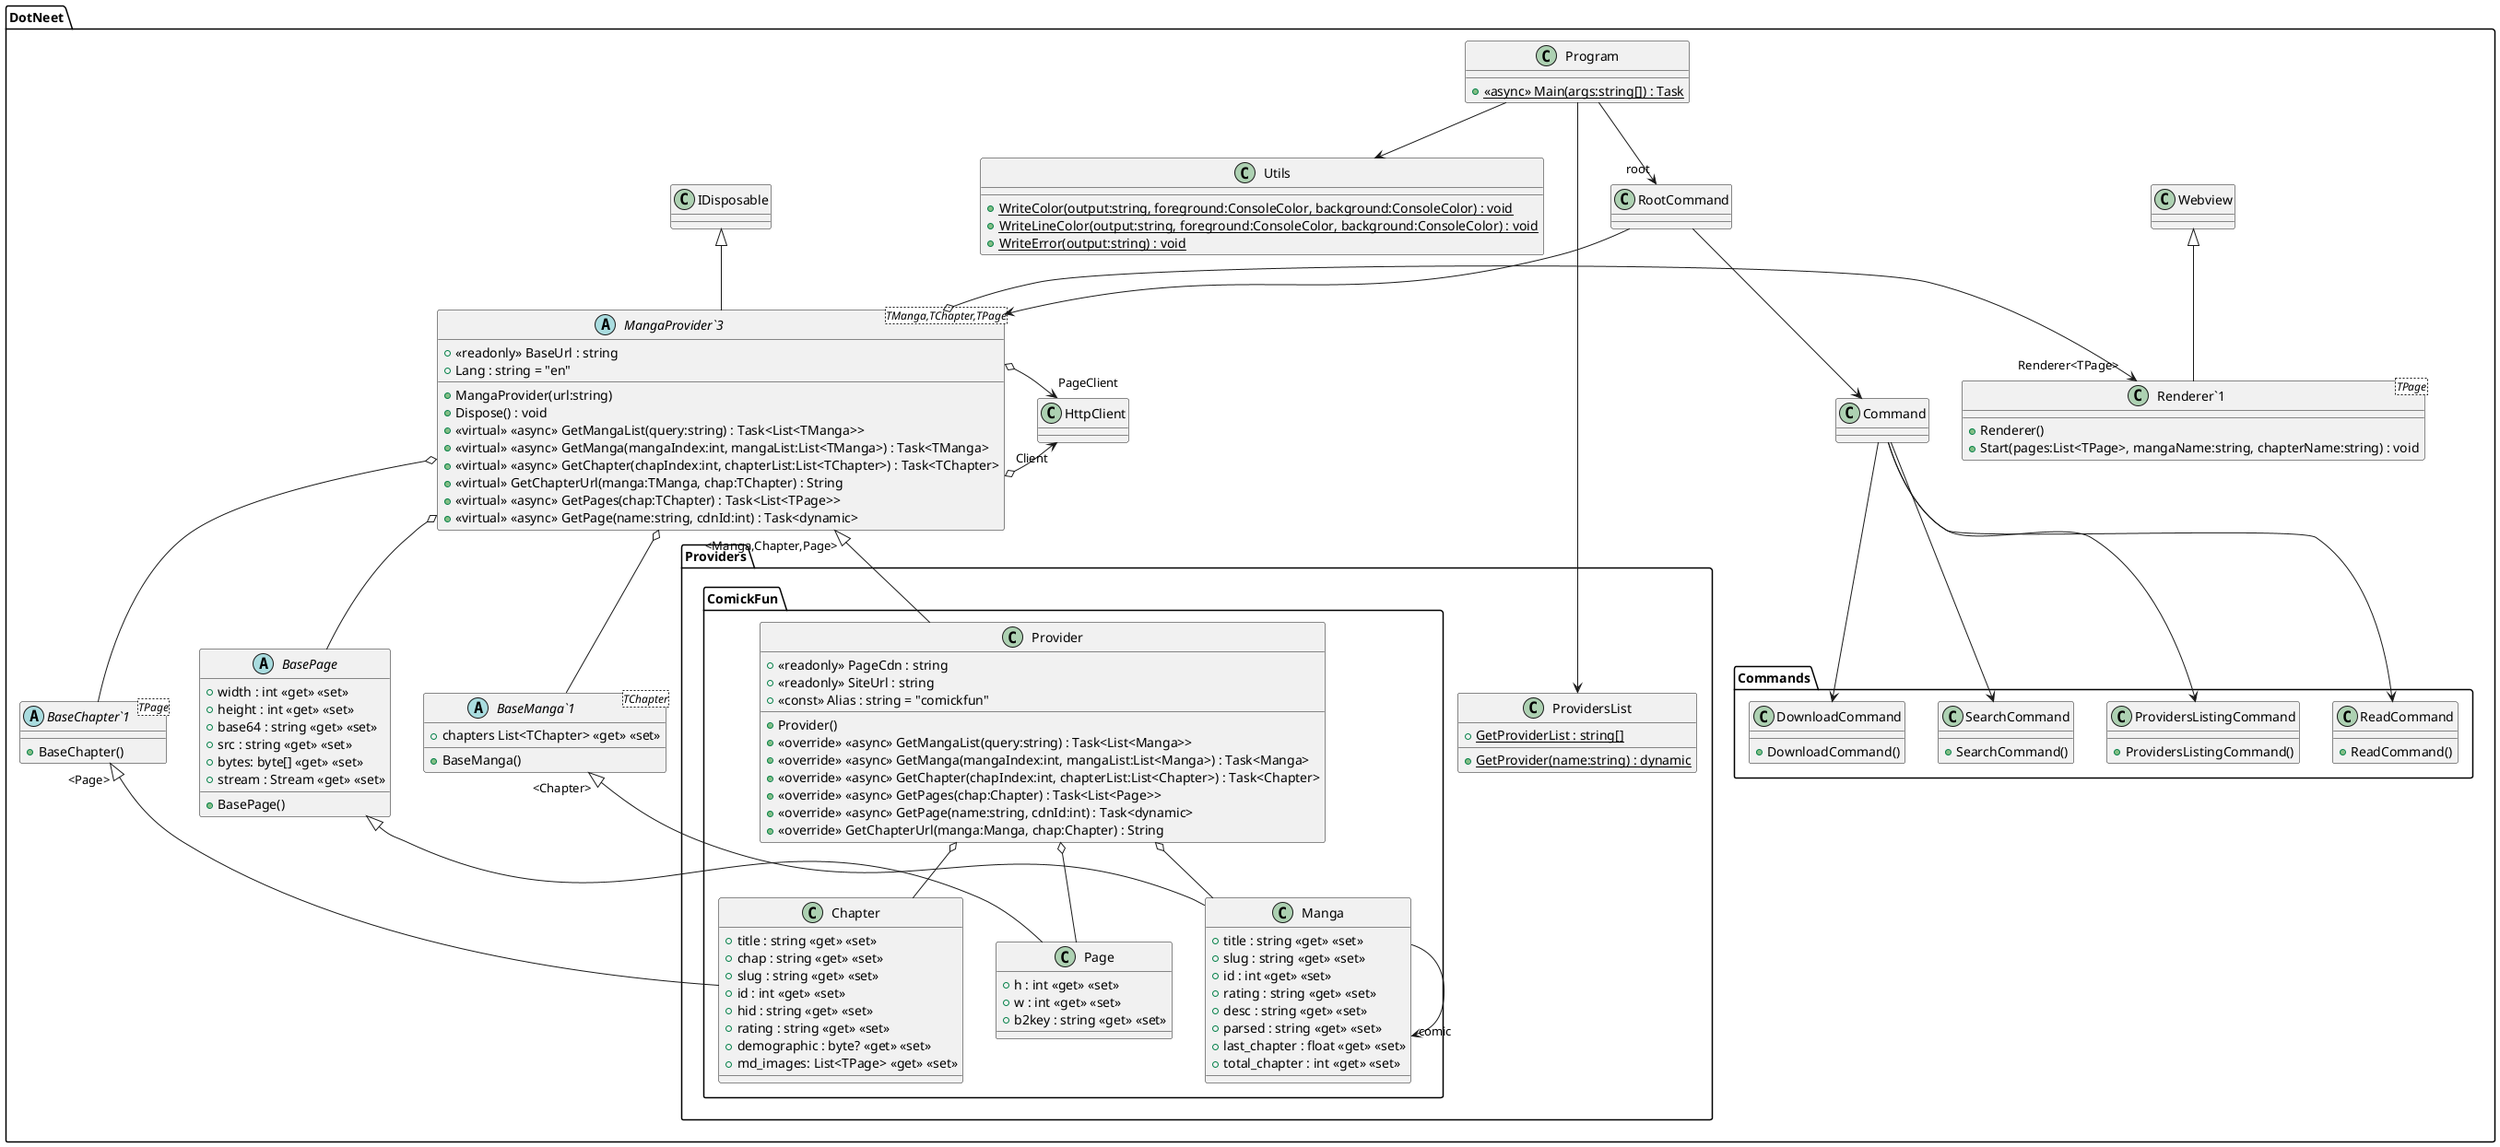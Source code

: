 @startuml
namespace DotNeet {
	class Utils {
		+ {static} WriteColor(output:string, foreground:ConsoleColor, background:ConsoleColor) : void
		+ {static} WriteLineColor(output:string, foreground:ConsoleColor, background:ConsoleColor) : void
		+ {static} WriteError(output:string) : void
	}

	abstract class BasePage {
		+ BasePage()
		+ width : int <<get>> <<set>>
		+ height : int <<get>> <<set>>
		+ base64 : string <<get>> <<set>>
		+ src : string <<get>> <<set>>
		+ bytes: byte[] <<get>> <<set>>
		+ stream : Stream <<get>> <<set>>
	}

	abstract class "BaseChapter`1"<TPage> {
		+ BaseChapter()
	}

	abstract class "BaseManga`1"<TChapter> {
		+ BaseManga()
		+ chapters List<TChapter> <<get>> <<set>>
	}

	abstract class "MangaProvider`3"<TManga,TChapter,TPage> {
		+ <<readonly>> BaseUrl : string
		+ Lang : string = "en"
		+ MangaProvider(url:string)
		+ Dispose() : void
		+ <<virtual>> <<async>> GetMangaList(query:string) : Task<List<TManga>>
		+ <<virtual>> <<async>> GetManga(mangaIndex:int, mangaList:List<TManga>) : Task<TManga>
		+ <<virtual>> <<async>> GetChapter(chapIndex:int, chapterList:List<TChapter>) : Task<TChapter>
		+ <<virtual>> GetChapterUrl(manga:TManga, chap:TChapter) : String
		+ <<virtual>> <<async>> GetPages(chap:TChapter) : Task<List<TPage>>
		+ <<virtual>> <<async>> GetPage(name:string, cdnId:int) : Task<dynamic>
	}

	class "Renderer`1"<T> {
	}

	IDisposable <|-- "MangaProvider`3"
	"MangaProvider`3" o-> "Client" HttpClient
	"MangaProvider`3" o-> "PageClient" HttpClient
	"MangaProvider`3" o-> "Renderer<TPage>" "Renderer`1"
	"MangaProvider`3" o- "BaseManga`1"
	"MangaProvider`3" o- "BaseChapter`1"
	"MangaProvider`3" o- "BasePage"
	class Program {
			+ {static} <<async>> Main(args:string[]) : Task
	}
	Program --> "root" RootCommand
	Program --> Utils
	RootCommand --> "MangaProvider`3"
	RootCommand --> Command

	class "Renderer`1"<TPage> {
		+ Renderer()
		+ Start(pages:List<TPage>, mangaName:string, chapterName:string) : void
	}

	Webview <|-- "Renderer`1"
	namespace DotNeet.Providers {
		class ProvidersList {
			+ {static} GetProviderList : string[]
			+ {static} GetProvider(name:string) : dynamic
		}
		namespace DotNeet.Providers.ComickFun {

			class Page {
				+ h : int <<get>> <<set>>
				+ w : int <<get>> <<set>>
				+ b2key : string <<get>> <<set>>
			}
			class Chapter {
				+ title : string <<get>> <<set>>
				+ chap : string <<get>> <<set>>
				+ slug : string <<get>> <<set>>
				+ id : int <<get>> <<set>>
				+ hid : string <<get>> <<set>>
				+ rating : string <<get>> <<set>>
				+ demographic : byte? <<get>> <<set>>
				+ md_images: List<TPage> <<get>> <<set>>
			}
			Manga --> "comic" Manga
			class Manga {
				+ title : string <<get>> <<set>>
				+ slug : string <<get>> <<set>>
				+ id : int <<get>> <<set>>
				+ rating : string <<get>> <<set>>
				+ desc : string <<get>> <<set>>
				+ parsed : string <<get>> <<set>>
				+ last_chapter : float <<get>> <<set>>
				+ total_chapter : int <<get>> <<set>>
			}
			Provider o-- Manga
			Provider o-- Chapter
			Provider o-- Page
			class Provider {
				+ <<readonly>> PageCdn : string
				+ <<readonly>> SiteUrl : string
				+ Provider()
				+ <<const>> Alias : string = "comickfun"
				+ <<override>> <<async>> GetMangaList(query:string) : Task<List<Manga>>
				+ <<override>> <<async>> GetManga(mangaIndex:int, mangaList:List<Manga>) : Task<Manga>
				+ <<override>> <<async>> GetChapter(chapIndex:int, chapterList:List<Chapter>) : Task<Chapter>
				+ <<override>> <<async>> GetPages(chap:Chapter) : Task<List<Page>>
				+ <<override>> <<async>> GetPage(name:string, cdnId:int) : Task<dynamic>
				+ <<override>> GetChapterUrl(manga:Manga, chap:Chapter) : String
			}
		}
	}

	BasePage <|-- DotNeet.Providers.ComickFun.Page
	"BaseChapter`1" "<Page>" <|-- DotNeet.Providers.ComickFun.Chapter
	"BaseManga`1" "<Chapter>" <|-- DotNeet.Providers.ComickFun.Manga
	"MangaProvider`3" "<Manga,Chapter,Page>" <|-- DotNeet.Providers.ComickFun.Provider
	Program --> DotNeet.Providers.ProvidersList


	namespace DotNeet.Commands {
		class SearchCommand {
			+ SearchCommand()
		}

		class DownloadCommand {
			+ DownloadCommand()
		}

		class ReadCommand {
			+ ReadCommand()
		}

		class ProvidersListingCommand {
			+ ProvidersListingCommand()
		}

	}
	Command --> DotNeet.Commands.DownloadCommand
	Command --> DotNeet.Commands.ReadCommand
	Command --> DotNeet.Commands.ProvidersListingCommand
	Command --> DotNeet.Commands.SearchCommand
}
@enduml
